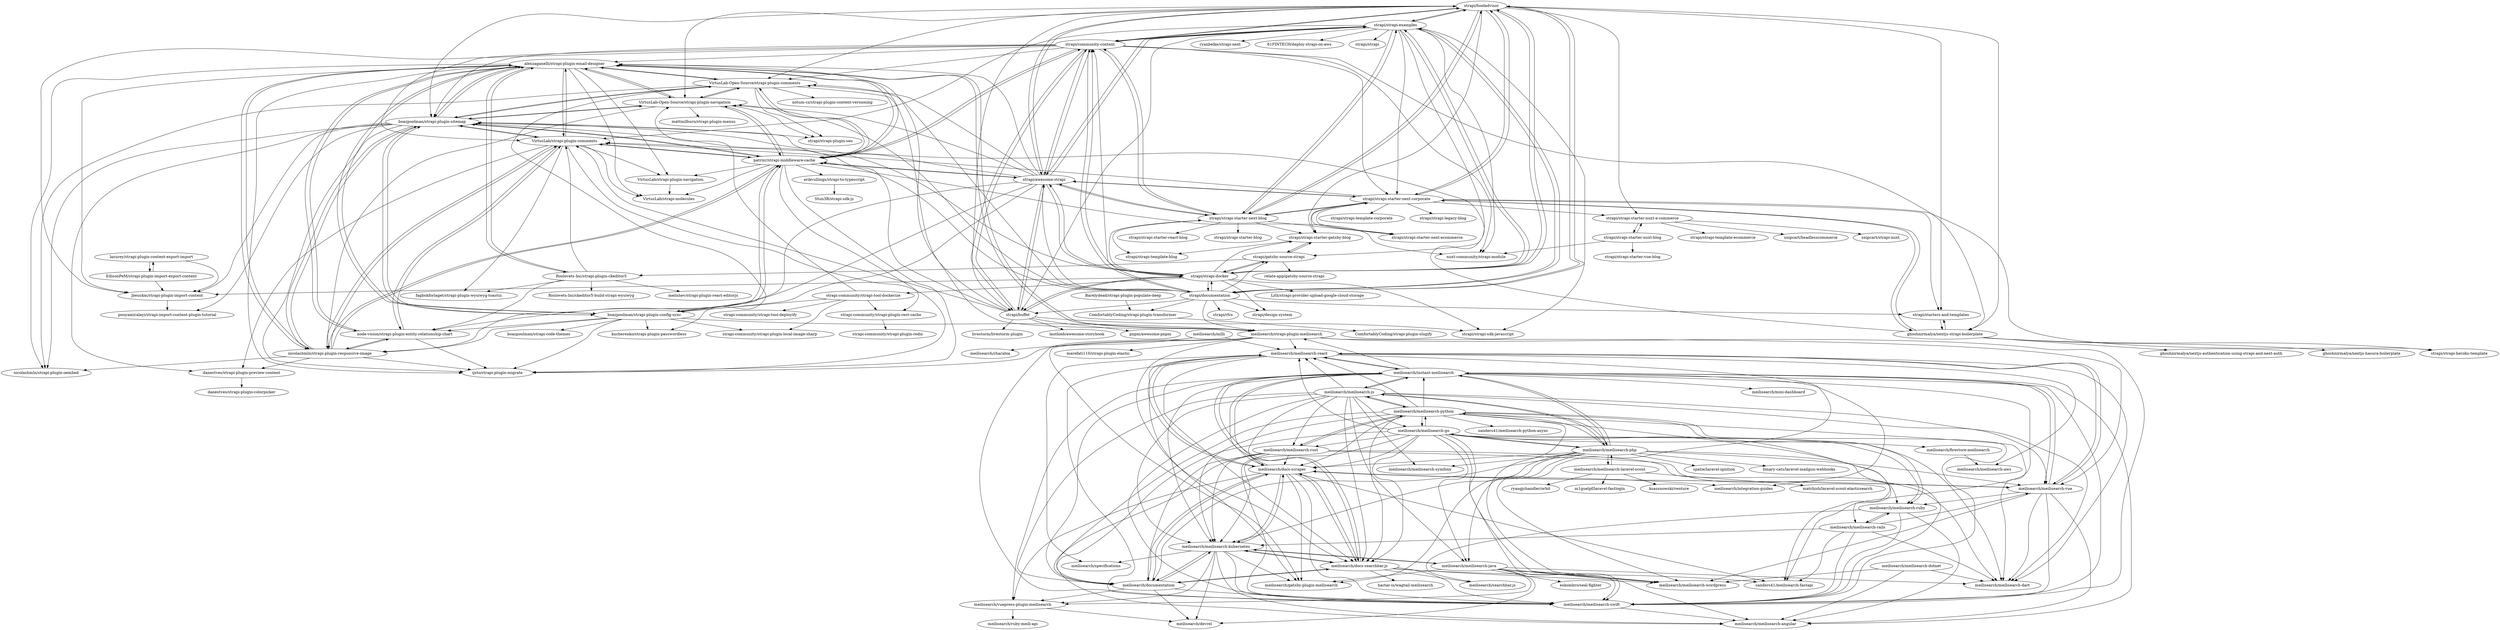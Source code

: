 digraph G {
"strapi/foodadvisor" -> "strapi/strapi-examples"
"strapi/foodadvisor" -> "strapi/community-content"
"strapi/foodadvisor" -> "strapi/awesome-strapi"
"strapi/foodadvisor" -> "strapi/strapi-starter-next-corporate"
"strapi/foodadvisor" -> "strapi/documentation"
"strapi/foodadvisor" -> "strapi/strapi-starter-next-blog"
"strapi/foodadvisor" -> "strapi/strapi-starter-gatsby-blog"
"strapi/foodadvisor" -> "VirtusLab-Open-Source/strapi-plugin-comments"
"strapi/foodadvisor" -> "strapi/buffet"
"strapi/foodadvisor" -> "strapi/strapi-docker"
"strapi/foodadvisor" -> "ghoshnirmalya/nextjs-strapi-boilerplate"
"strapi/foodadvisor" -> "strapi/starters-and-templates"
"strapi/foodadvisor" -> "strapi/strapi-starter-nuxt-e-commerce"
"strapi/foodadvisor" -> "VirtusLab-Open-Source/strapi-plugin-navigation"
"strapi/foodadvisor" -> "boazpoolman/strapi-plugin-sitemap"
"strapi/strapi-examples" -> "strapi/strapi-docker"
"strapi/strapi-examples" -> "strapi/foodadvisor"
"strapi/strapi-examples" -> "strapi/awesome-strapi"
"strapi/strapi-examples" -> "strapi/community-content"
"strapi/strapi-examples" -> "strapi/strapi-sdk-javascript"
"strapi/strapi-examples" -> "strapi/strapi-starter-next-blog"
"strapi/strapi-examples" -> "VirtusLab/strapi-plugin-comments"
"strapi/strapi-examples" -> "nuxt-community/strapi-module" ["e"=1]
"strapi/strapi-examples" -> "strapi/gatsby-source-strapi"
"strapi/strapi-examples" -> "strapi/buffet"
"strapi/strapi-examples" -> "strapi/documentation"
"strapi/strapi-examples" -> "ryanbelke/strapi-next"
"strapi/strapi-examples" -> "strapi/strapi-starter-next-corporate"
"strapi/strapi-examples" -> "61FINTECH/deploy-strapi-on-aws"
"strapi/strapi-examples" -> "strapi/strapi" ["e"=1]
"strapi/awesome-strapi" -> "patrixr/strapi-middleware-cache"
"strapi/awesome-strapi" -> "alexzaganelli/strapi-plugin-email-designer"
"strapi/awesome-strapi" -> "strapi/foodadvisor"
"strapi/awesome-strapi" -> "strapi/strapi-examples"
"strapi/awesome-strapi" -> "nicolashmln/strapi-plugin-responsive-image"
"strapi/awesome-strapi" -> "boazpoolman/strapi-plugin-sitemap"
"strapi/awesome-strapi" -> "boazpoolman/strapi-plugin-config-sync"
"strapi/awesome-strapi" -> "strapi/buffet"
"strapi/awesome-strapi" -> "strapi/community-content"
"strapi/awesome-strapi" -> "strapi/strapi-starter-next-corporate"
"strapi/awesome-strapi" -> "strapi/strapi-docker"
"strapi/awesome-strapi" -> "node-vision/strapi-plugin-entity-relationship-chart"
"strapi/awesome-strapi" -> "strapi/strapi-starter-next-blog"
"strapi/awesome-strapi" -> "VirtusLab-Open-Source/strapi-plugin-navigation"
"strapi/awesome-strapi" -> "VirtusLab-Open-Source/strapi-plugin-comments"
"strapi/strapi-starter-gatsby-blog" -> "strapi/strapi-template-blog"
"strapi/strapi-starter-gatsby-blog" -> "strapi/gatsby-source-strapi"
"meilisearch/meilisearch-react" -> "meilisearch/instant-meilisearch"
"meilisearch/meilisearch-react" -> "meilisearch/meilisearch-dart"
"meilisearch/meilisearch-react" -> "meilisearch/meilisearch-swift"
"meilisearch/meilisearch-react" -> "meilisearch/docs-scraper"
"meilisearch/meilisearch-react" -> "meilisearch/gatsby-plugin-meilisearch"
"meilisearch/meilisearch-react" -> "meilisearch/meilisearch-vue"
"meilisearch/meilisearch-react" -> "meilisearch/meilisearch-wordpress"
"meilisearch/meilisearch-react" -> "meilisearch/specifications"
"meilisearch/meilisearch-react" -> "meilisearch/meilisearch-aws"
"meilisearch/meilisearch-react" -> "meilisearch/docs-searchbar.js"
"meilisearch/meilisearch-js" -> "meilisearch/meilisearch-vue"
"meilisearch/meilisearch-js" -> "meilisearch/meilisearch-react"
"meilisearch/meilisearch-js" -> "meilisearch/meilisearch-python"
"meilisearch/meilisearch-js" -> "meilisearch/docs-scraper"
"meilisearch/meilisearch-js" -> "meilisearch/instant-meilisearch"
"meilisearch/meilisearch-js" -> "meilisearch/documentation"
"meilisearch/meilisearch-js" -> "meilisearch/meilisearch-php"
"meilisearch/meilisearch-js" -> "meilisearch/meilisearch-swift"
"meilisearch/meilisearch-js" -> "meilisearch/meilisearch-rust"
"meilisearch/meilisearch-js" -> "meilisearch/docs-searchbar.js"
"meilisearch/meilisearch-js" -> "meilisearch/meilisearch-java"
"meilisearch/meilisearch-js" -> "meilisearch/meilisearch-go"
"meilisearch/meilisearch-js" -> "meilisearch/meilisearch-symfony"
"meilisearch/meilisearch-js" -> "meilisearch/meilisearch-kubernetes"
"meilisearch/meilisearch-js" -> "meilisearch/meilisearch-dart"
"ComfortablyCoding/strapi-plugin-transformer" -> "ComfortablyCoding/strapi-plugin-slugify"
"strapi/strapi-docker" -> "strapi/strapi-examples"
"strapi/strapi-docker" -> "strapi/awesome-strapi"
"strapi/strapi-docker" -> "strapi/strapi-sdk-javascript"
"strapi/strapi-docker" -> "strapi/gatsby-source-strapi"
"strapi/strapi-docker" -> "strapi/documentation"
"strapi/strapi-docker" -> "strapi/buffet"
"strapi/strapi-docker" -> "strapi/foodadvisor"
"strapi/strapi-docker" -> "boazpoolman/strapi-plugin-sitemap"
"strapi/strapi-docker" -> "jbeuckm/strapi-plugin-import-content"
"strapi/strapi-docker" -> "Lith/strapi-provider-upload-google-cloud-storage"
"strapi/strapi-docker" -> "strapi/community-content"
"strapi/strapi-docker" -> "strapi-community/strapi-tool-dockerize"
"strapi/strapi-docker" -> "strapi/strapi-starter-next-blog"
"strapi/strapi-docker" -> "strapi/strapi-starter-gatsby-blog"
"strapi/strapi-docker" -> "strapi/design-system"
"meilisearch/instant-meilisearch" -> "meilisearch/meilisearch-react"
"meilisearch/instant-meilisearch" -> "meilisearch/meilisearch-vue"
"meilisearch/instant-meilisearch" -> "meilisearch/docs-searchbar.js"
"meilisearch/instant-meilisearch" -> "meilisearch/docs-scraper"
"meilisearch/instant-meilisearch" -> "sanders41/meilisearch-fastapi"
"meilisearch/instant-meilisearch" -> "meilisearch/meilisearch-js"
"meilisearch/instant-meilisearch" -> "meilisearch/mini-dashboard"
"meilisearch/instant-meilisearch" -> "meilisearch/meilisearch-kubernetes"
"meilisearch/instant-meilisearch" -> "meilisearch/meilisearch-php"
"meilisearch/instant-meilisearch" -> "meilisearch/vuepress-plugin-meilisearch"
"meilisearch/instant-meilisearch" -> "meilisearch/meilisearch-swift"
"meilisearch/instant-meilisearch" -> "meilisearch/strapi-plugin-meilisearch"
"meilisearch/instant-meilisearch" -> "meilisearch/integration-guides"
"meilisearch/instant-meilisearch" -> "meilisearch/documentation"
"meilisearch/instant-meilisearch" -> "meilisearch/meilisearch-angular"
"strapi/documentation" -> "strapi/community-content"
"strapi/documentation" -> "strapi/foodadvisor"
"strapi/documentation" -> "strapi/strapi-docker"
"strapi/documentation" -> "VirtusLab-Open-Source/strapi-plugin-comments"
"strapi/documentation" -> "strapi/awesome-strapi"
"strapi/documentation" -> "strapi/starters-and-templates"
"strapi/documentation" -> "strapi/design-system"
"strapi/documentation" -> "strapi/rfcs"
"strapi/documentation" -> "strapi/strapi-examples"
"strapi/documentation" -> "patrixr/strapi-middleware-cache"
"strapi/documentation" -> "ComfortablyCoding/strapi-plugin-transformer"
"strapi/documentation" -> "strapi/buffet"
"strapi/documentation" -> "meilisearch/strapi-plugin-meilisearch"
"strapi/documentation" -> "strapi/gatsby-source-strapi"
"strapi/documentation" -> "VirtusLab-Open-Source/strapi-plugin-navigation"
"meilisearch/meilisearch-php" -> "meilisearch/meilisearch-laravel-scout"
"meilisearch/meilisearch-php" -> "meilisearch/instant-meilisearch"
"meilisearch/meilisearch-php" -> "meilisearch/meilisearch-swift"
"meilisearch/meilisearch-php" -> "meilisearch/meilisearch-kubernetes"
"meilisearch/meilisearch-php" -> "meilisearch/documentation"
"meilisearch/meilisearch-php" -> "meilisearch/meilisearch-symfony"
"meilisearch/meilisearch-php" -> "meilisearch/meilisearch-js"
"meilisearch/meilisearch-php" -> "meilisearch/meilisearch-vue"
"meilisearch/meilisearch-php" -> "meilisearch/docs-scraper"
"meilisearch/meilisearch-php" -> "meilisearch/meilisearch-java"
"meilisearch/meilisearch-php" -> "meilisearch/meilisearch-go"
"meilisearch/meilisearch-php" -> "spatie/laravel-ignition" ["e"=1]
"meilisearch/meilisearch-php" -> "binary-cats/laravel-mailgun-webhooks" ["e"=1]
"meilisearch/meilisearch-php" -> "meilisearch/meilisearch-python"
"meilisearch/meilisearch-php" -> "meilisearch/gatsby-plugin-meilisearch"
"strapi/buffet" -> "boazpoolman/strapi-plugin-sitemap"
"strapi/buffet" -> "strapi/awesome-strapi"
"strapi/buffet" -> "VirtusLab/strapi-plugin-comments"
"strapi/buffet" -> "lauthieb/awesome-storybook" ["e"=1]
"strapi/buffet" -> "strapi/strapi-sdk-javascript"
"strapi/buffet" -> "strapi/community-content"
"strapi/buffet" -> "alexzaganelli/strapi-plugin-email-designer"
"strapi/buffet" -> "pnpm/awesome-pnpm"
"strapi/buffet" -> "livestorm/livestorm-plugin"
"strapi/buffet" -> "strapi/strapi-docker"
"meilisearch/meilisearch-python" -> "meilisearch/meilisearch-rust"
"meilisearch/meilisearch-python" -> "meilisearch/docs-scraper"
"meilisearch/meilisearch-python" -> "meilisearch/meilisearch-dart"
"meilisearch/meilisearch-python" -> "meilisearch/meilisearch-react"
"meilisearch/meilisearch-python" -> "meilisearch/meilisearch-swift"
"meilisearch/meilisearch-python" -> "meilisearch/meilisearch-js"
"meilisearch/meilisearch-python" -> "meilisearch/documentation"
"meilisearch/meilisearch-python" -> "meilisearch/meilisearch-go"
"meilisearch/meilisearch-python" -> "meilisearch/meilisearch-kubernetes"
"meilisearch/meilisearch-python" -> "meilisearch/docs-searchbar.js"
"meilisearch/meilisearch-python" -> "sanders41/meilisearch-fastapi"
"meilisearch/meilisearch-python" -> "sanders41/meilisearch-python-async"
"meilisearch/meilisearch-python" -> "meilisearch/meilisearch-ruby"
"meilisearch/meilisearch-python" -> "meilisearch/instant-meilisearch"
"meilisearch/meilisearch-python" -> "meilisearch/meilisearch-wordpress"
"meilisearch/milli" -> "meilisearch/charabia"
"meilisearch/milli" -> "meilisearch/meilisearch-react"
"meilisearch/milli" -> "meilisearch/meilisearch-swift"
"strapi/strapi-starter-next-blog" -> "strapi/strapi-starter-next-corporate"
"strapi/strapi-starter-next-blog" -> "strapi/strapi-template-blog"
"strapi/strapi-starter-next-blog" -> "strapi/strapi-starter-react-blog"
"strapi/strapi-starter-next-blog" -> "strapi/strapi-starter-next-ecommerce"
"strapi/strapi-starter-next-blog" -> "strapi/awesome-strapi"
"strapi/strapi-starter-next-blog" -> "strapi/community-content"
"strapi/strapi-starter-next-blog" -> "strapi/strapi-starter-gatsby-blog"
"strapi/strapi-starter-next-blog" -> "strapi/strapi-starter-blog"
"strapi/strapi-starter-next-blog" -> "strapi/foodadvisor"
"strapi/strapi-starter-next-blog" -> "strapi/strapi-examples"
"meilisearch/firestore-meilisearch" -> "meilisearch/meilisearch-aws"
"meilisearch/meilisearch-java" -> "meilisearch/meilisearch-swift"
"meilisearch/meilisearch-java" -> "meilisearch/meilisearch-kubernetes"
"meilisearch/meilisearch-java" -> "meilisearch/meilisearch-angular"
"meilisearch/meilisearch-java" -> "meilisearch/meilisearch-dart"
"meilisearch/meilisearch-java" -> "meilisearch/devrel"
"meilisearch/meilisearch-java" -> "meilisearch/gatsby-plugin-meilisearch"
"meilisearch/meilisearch-java" -> "eskombro/seal-fighter"
"meilisearch/meilisearch-java" -> "meilisearch/meilisearch-wordpress"
"meilisearch/meilisearch-java" -> "meilisearch/vuepress-plugin-meilisearch"
"VirtusLab-Open-Source/strapi-plugin-comments" -> "VirtusLab-Open-Source/strapi-plugin-navigation"
"VirtusLab-Open-Source/strapi-plugin-comments" -> "alexzaganelli/strapi-plugin-email-designer"
"VirtusLab-Open-Source/strapi-plugin-comments" -> "boazpoolman/strapi-plugin-sitemap"
"VirtusLab-Open-Source/strapi-plugin-comments" -> "patrixr/strapi-middleware-cache"
"VirtusLab-Open-Source/strapi-plugin-comments" -> "nicolashmln/strapi-plugin-oembed"
"VirtusLab-Open-Source/strapi-plugin-comments" -> "kucherenko/strapi-plugin-passwordless"
"VirtusLab-Open-Source/strapi-plugin-comments" -> "meilisearch/strapi-plugin-meilisearch"
"VirtusLab-Open-Source/strapi-plugin-comments" -> "notum-cz/strapi-plugin-content-versioning"
"VirtusLab-Open-Source/strapi-plugin-comments" -> "strapi/strapi-plugin-seo"
"strapi/community-content" -> "patrixr/strapi-middleware-cache"
"strapi/community-content" -> "boazpoolman/strapi-plugin-sitemap"
"strapi/community-content" -> "strapi/foodadvisor"
"strapi/community-content" -> "strapi/awesome-strapi"
"strapi/community-content" -> "VirtusLab-Open-Source/strapi-plugin-comments"
"strapi/community-content" -> "nuxt-community/strapi-module" ["e"=1]
"strapi/community-content" -> "strapi/strapi-examples"
"strapi/community-content" -> "VirtusLab/strapi-plugin-comments"
"strapi/community-content" -> "strapi/strapi-starter-next-blog"
"strapi/community-content" -> "jbeuckm/strapi-plugin-import-content"
"strapi/community-content" -> "alexzaganelli/strapi-plugin-email-designer"
"strapi/community-content" -> "strapi/buffet"
"strapi/community-content" -> "strapi/strapi-starter-next-corporate"
"strapi/community-content" -> "strapi/documentation"
"strapi/community-content" -> "ghoshnirmalya/nextjs-strapi-boilerplate"
"strapi/strapi-starter-nuxt-blog" -> "strapi/strapi-starter-vue-blog"
"strapi/strapi-starter-nuxt-blog" -> "strapi/strapi-starter-nuxt-e-commerce"
"strapi/strapi-starter-nuxt-blog" -> "nuxt-community/strapi-module" ["e"=1]
"strapi/strapi-starter-next-ecommerce" -> "strapi/strapi-starter-next-corporate"
"ghoshnirmalya/nextjs-strapi-boilerplate" -> "strapi/starters-and-templates"
"ghoshnirmalya/nextjs-strapi-boilerplate" -> "ghoshnirmalya/nextjs-hasura-boilerplate" ["e"=1]
"ghoshnirmalya/nextjs-strapi-boilerplate" -> "strapi/strapi-heroku-template"
"ghoshnirmalya/nextjs-strapi-boilerplate" -> "VirtusLab/strapi-plugin-comments"
"ghoshnirmalya/nextjs-strapi-boilerplate" -> "strapi/strapi-starter-next-corporate"
"ghoshnirmalya/nextjs-strapi-boilerplate" -> "ghoshnirmalya/nextjs-authentication-using-strapi-and-next-auth"
"strapi/starters-and-templates" -> "ghoshnirmalya/nextjs-strapi-boilerplate"
"meilisearch/meilisearch-go" -> "meilisearch/meilisearch-swift"
"meilisearch/meilisearch-go" -> "meilisearch/meilisearch-react"
"meilisearch/meilisearch-go" -> "meilisearch/meilisearch-python"
"meilisearch/meilisearch-go" -> "meilisearch/meilisearch-java"
"meilisearch/meilisearch-go" -> "meilisearch/meilisearch-kubernetes"
"meilisearch/meilisearch-go" -> "meilisearch/docs-searchbar.js"
"meilisearch/meilisearch-go" -> "meilisearch/documentation"
"meilisearch/meilisearch-go" -> "meilisearch/firestore-meilisearch"
"meilisearch/meilisearch-go" -> "meilisearch/docs-scraper"
"meilisearch/meilisearch-go" -> "meilisearch/meilisearch-ruby"
"meilisearch/meilisearch-go" -> "meilisearch/meilisearch-rails"
"meilisearch/meilisearch-go" -> "meilisearch/meilisearch-wordpress"
"meilisearch/meilisearch-go" -> "meilisearch/meilisearch-dart"
"meilisearch/meilisearch-go" -> "meilisearch/meilisearch-rust"
"meilisearch/meilisearch-go" -> "meilisearch/meilisearch-php"
"Roslovets-Inc/strapi-plugin-ckeditor5" -> "Roslovets-Inc/ckeditor5-build-strapi-wysiwyg"
"Roslovets-Inc/strapi-plugin-ckeditor5" -> "alexzaganelli/strapi-plugin-email-designer"
"Roslovets-Inc/strapi-plugin-ckeditor5" -> "melishev/strapi-plugin-react-editorjs"
"Roslovets-Inc/strapi-plugin-ckeditor5" -> "fagbokforlaget/strapi-plugin-wysiwyg-toastui"
"Roslovets-Inc/strapi-plugin-ckeditor5" -> "node-vision/strapi-plugin-entity-relationship-chart"
"Roslovets-Inc/strapi-plugin-ckeditor5" -> "VirtusLab/strapi-plugin-comments"
"strapi/gatsby-source-strapi" -> "strapi/strapi-starter-gatsby-blog"
"strapi/gatsby-source-strapi" -> "relate-app/gatsby-source-strapi"
"strapi/gatsby-source-strapi" -> "strapi/strapi-docker"
"strapi/gatsby-source-strapi" -> "Roslovets-Inc/strapi-plugin-ckeditor5"
"strapi-community/strapi-plugin-rest-cache" -> "strapi-community/strapi-plugin-redis"
"meilisearch/meilisearch-swift" -> "meilisearch/meilisearch-angular"
"alexzaganelli/strapi-plugin-email-designer" -> "VirtusLab/strapi-plugin-comments"
"alexzaganelli/strapi-plugin-email-designer" -> "patrixr/strapi-middleware-cache"
"alexzaganelli/strapi-plugin-email-designer" -> "nicolashmln/strapi-plugin-responsive-image"
"alexzaganelli/strapi-plugin-email-designer" -> "VirtusLab-Open-Source/strapi-plugin-comments"
"alexzaganelli/strapi-plugin-email-designer" -> "VirtusLab/strapi-plugin-navigation"
"alexzaganelli/strapi-plugin-email-designer" -> "meilisearch/strapi-plugin-meilisearch"
"alexzaganelli/strapi-plugin-email-designer" -> "node-vision/strapi-plugin-entity-relationship-chart"
"alexzaganelli/strapi-plugin-email-designer" -> "boazpoolman/strapi-plugin-sitemap"
"alexzaganelli/strapi-plugin-email-designer" -> "VirtusLab-Open-Source/strapi-plugin-navigation"
"alexzaganelli/strapi-plugin-email-designer" -> "boazpoolman/strapi-plugin-config-sync"
"alexzaganelli/strapi-plugin-email-designer" -> "nicolashmln/strapi-plugin-oembed"
"alexzaganelli/strapi-plugin-email-designer" -> "Roslovets-Inc/strapi-plugin-ckeditor5"
"alexzaganelli/strapi-plugin-email-designer" -> "VirtusLab/strapi-molecules"
"alexzaganelli/strapi-plugin-email-designer" -> "ijsto/strapi-plugin-migrate"
"alexzaganelli/strapi-plugin-email-designer" -> "jbeuckm/strapi-plugin-import-content"
"nicolashmln/strapi-plugin-responsive-image" -> "nicolashmln/strapi-plugin-oembed"
"nicolashmln/strapi-plugin-responsive-image" -> "ijsto/strapi-plugin-migrate"
"nicolashmln/strapi-plugin-responsive-image" -> "danestves/strapi-plugin-preview-content"
"nicolashmln/strapi-plugin-responsive-image" -> "node-vision/strapi-plugin-entity-relationship-chart"
"nicolashmln/strapi-plugin-responsive-image" -> "alexzaganelli/strapi-plugin-email-designer"
"nicolashmln/strapi-plugin-responsive-image" -> "patrixr/strapi-middleware-cache"
"nicolashmln/strapi-plugin-responsive-image" -> "VirtusLab/strapi-plugin-comments"
"nicolashmln/strapi-plugin-responsive-image" -> "boazpoolman/strapi-plugin-sitemap"
"strapi-community/strapi-tool-dockerize" -> "strapi-community/strapi-tool-deployify"
"strapi-community/strapi-tool-dockerize" -> "boazpoolman/strapi-plugin-config-sync"
"strapi-community/strapi-tool-dockerize" -> "strapi-community/strapi-plugin-rest-cache"
"strapi-community/strapi-tool-dockerize" -> "strapi-community/strapi-plugin-local-image-sharp"
"strapi-community/strapi-tool-dockerize" -> "VirtusLab-Open-Source/strapi-plugin-navigation"
"meilisearch/meilisearch-kubernetes" -> "meilisearch/meilisearch-swift"
"meilisearch/meilisearch-kubernetes" -> "meilisearch/docs-scraper"
"meilisearch/meilisearch-kubernetes" -> "meilisearch/docs-searchbar.js"
"meilisearch/meilisearch-kubernetes" -> "meilisearch/meilisearch-java"
"meilisearch/meilisearch-kubernetes" -> "meilisearch/meilisearch-angular"
"meilisearch/meilisearch-kubernetes" -> "meilisearch/devrel"
"meilisearch/meilisearch-kubernetes" -> "meilisearch/gatsby-plugin-meilisearch"
"meilisearch/meilisearch-kubernetes" -> "meilisearch/documentation"
"meilisearch/meilisearch-kubernetes" -> "meilisearch/specifications"
"meilisearch/meilisearch-kubernetes" -> "meilisearch/vuepress-plugin-meilisearch"
"boazpoolman/strapi-plugin-sitemap" -> "boazpoolman/strapi-plugin-config-sync"
"boazpoolman/strapi-plugin-sitemap" -> "VirtusLab/strapi-plugin-comments"
"boazpoolman/strapi-plugin-sitemap" -> "patrixr/strapi-middleware-cache"
"boazpoolman/strapi-plugin-sitemap" -> "VirtusLab-Open-Source/strapi-plugin-comments"
"boazpoolman/strapi-plugin-sitemap" -> "nicolashmln/strapi-plugin-responsive-image"
"boazpoolman/strapi-plugin-sitemap" -> "alexzaganelli/strapi-plugin-email-designer"
"boazpoolman/strapi-plugin-sitemap" -> "nicolashmln/strapi-plugin-oembed"
"boazpoolman/strapi-plugin-sitemap" -> "ijsto/strapi-plugin-migrate"
"boazpoolman/strapi-plugin-sitemap" -> "strapi/strapi-plugin-seo"
"boazpoolman/strapi-plugin-sitemap" -> "VirtusLab-Open-Source/strapi-plugin-navigation"
"boazpoolman/strapi-plugin-sitemap" -> "jbeuckm/strapi-plugin-import-content"
"boazpoolman/strapi-plugin-sitemap" -> "danestves/strapi-plugin-preview-content"
"boazpoolman/strapi-plugin-sitemap" -> "pouyamiralayi/strapi-import-content-plugin-tutorial"
"meilisearch/meilisearch-dotnet" -> "meilisearch/meilisearch-wordpress"
"meilisearch/meilisearch-dotnet" -> "meilisearch/meilisearch-dart"
"meilisearch/meilisearch-dotnet" -> "meilisearch/meilisearch-angular"
"meilisearch/meilisearch-laravel-scout" -> "meilisearch/meilisearch-php"
"meilisearch/meilisearch-laravel-scout" -> "ryangjchandler/orbit" ["e"=1]
"meilisearch/meilisearch-laravel-scout" -> "m1guelpf/laravel-fastlogin" ["e"=1]
"meilisearch/meilisearch-laravel-scout" -> "ksassnowski/venture" ["e"=1]
"meilisearch/meilisearch-laravel-scout" -> "matchish/laravel-scout-elasticsearch" ["e"=1]
"strapi/strapi-starter-nuxt-e-commerce" -> "snipcart/strapi-nuxt"
"strapi/strapi-starter-nuxt-e-commerce" -> "strapi/strapi-starter-nuxt-blog"
"strapi/strapi-starter-nuxt-e-commerce" -> "strapi/strapi-template-ecommerce"
"strapi/strapi-starter-nuxt-e-commerce" -> "snipcart/headlesscommerce" ["e"=1]
"Barelydead/strapi-plugin-populate-deep" -> "ComfortablyCoding/strapi-plugin-transformer"
"VirtusLab-Open-Source/strapi-plugin-navigation" -> "VirtusLab-Open-Source/strapi-plugin-comments"
"VirtusLab-Open-Source/strapi-plugin-navigation" -> "alexzaganelli/strapi-plugin-email-designer"
"VirtusLab-Open-Source/strapi-plugin-navigation" -> "nicolashmln/strapi-plugin-responsive-image"
"VirtusLab-Open-Source/strapi-plugin-navigation" -> "mattmilburn/strapi-plugin-menus"
"VirtusLab-Open-Source/strapi-plugin-navigation" -> "strapi/strapi-plugin-seo"
"VirtusLab-Open-Source/strapi-plugin-navigation" -> "patrixr/strapi-middleware-cache"
"VirtusLab-Open-Source/strapi-plugin-navigation" -> "boazpoolman/strapi-plugin-sitemap"
"meilisearch/meilisearch-vue" -> "meilisearch/instant-meilisearch"
"meilisearch/meilisearch-vue" -> "meilisearch/meilisearch-angular"
"meilisearch/meilisearch-vue" -> "meilisearch/meilisearch-swift"
"meilisearch/meilisearch-vue" -> "meilisearch/meilisearch-wordpress"
"meilisearch/meilisearch-vue" -> "meilisearch/meilisearch-react"
"meilisearch/meilisearch-vue" -> "meilisearch/docs-scraper"
"meilisearch/meilisearch-vue" -> "meilisearch/meilisearch-dart"
"meilisearch/meilisearch-vue" -> "meilisearch/meilisearch-ruby"
"node-vision/strapi-plugin-entity-relationship-chart" -> "nicolashmln/strapi-plugin-responsive-image"
"node-vision/strapi-plugin-entity-relationship-chart" -> "alexzaganelli/strapi-plugin-email-designer"
"node-vision/strapi-plugin-entity-relationship-chart" -> "ijsto/strapi-plugin-migrate"
"node-vision/strapi-plugin-entity-relationship-chart" -> "VirtusLab/strapi-plugin-comments"
"meilisearch/meilisearch-rust" -> "meilisearch/meilisearch-swift"
"meilisearch/meilisearch-rust" -> "meilisearch/docs-scraper"
"meilisearch/meilisearch-rust" -> "meilisearch/meilisearch-python"
"meilisearch/meilisearch-rust" -> "meilisearch/meilisearch-kubernetes"
"meilisearch/meilisearch-rust" -> "meilisearch/documentation"
"meilisearch/meilisearch-rust" -> "meilisearch/meilisearch-ruby"
"meilisearch/meilisearch-rust" -> "meilisearch/meilisearch-dart"
"meilisearch/meilisearch-rust" -> "meilisearch/meilisearch-angular"
"lazurey/strapi-plugin-content-export-import" -> "EdisonPeM/strapi-plugin-import-export-content"
"lazurey/strapi-plugin-content-export-import" -> "jbeuckm/strapi-plugin-import-content"
"meilisearch/documentation" -> "meilisearch/meilisearch-swift"
"meilisearch/documentation" -> "meilisearch/devrel"
"meilisearch/documentation" -> "meilisearch/vuepress-plugin-meilisearch"
"meilisearch/documentation" -> "meilisearch/docs-scraper"
"meilisearch/documentation" -> "meilisearch/meilisearch-kubernetes"
"meilisearch/documentation" -> "meilisearch/docs-searchbar.js"
"strapi/strapi-starter-next-corporate" -> "strapi/strapi-starter-next-blog"
"strapi/strapi-starter-next-corporate" -> "strapi/strapi-template-corporate"
"strapi/strapi-starter-next-corporate" -> "strapi/strapi-starter-next-ecommerce"
"strapi/strapi-starter-next-corporate" -> "ghoshnirmalya/nextjs-strapi-boilerplate"
"strapi/strapi-starter-next-corporate" -> "strapi/awesome-strapi"
"strapi/strapi-starter-next-corporate" -> "VirtusLab/strapi-plugin-comments"
"strapi/strapi-starter-next-corporate" -> "strapi/strapi-starter-gatsby-blog"
"strapi/strapi-starter-next-corporate" -> "strapi/strapi-legacy-blog"
"strapi/strapi-starter-next-corporate" -> "strapi/starters-and-templates"
"strapi/strapi-starter-next-corporate" -> "strapi/strapi-heroku-template"
"strapi/strapi-starter-next-corporate" -> "strapi/strapi-starter-nuxt-e-commerce"
"strapi/strapi-starter-next-corporate" -> "strapi/foodadvisor"
"meilisearch/docs-searchbar.js" -> "meilisearch/docs-scraper"
"meilisearch/docs-searchbar.js" -> "meilisearch/meilisearch-swift"
"meilisearch/docs-searchbar.js" -> "meilisearch/meilisearch-kubernetes"
"meilisearch/docs-searchbar.js" -> "sanders41/meilisearch-fastapi"
"meilisearch/docs-searchbar.js" -> "meilisearch/searchbar.js"
"meilisearch/docs-searchbar.js" -> "meilisearch/documentation"
"meilisearch/docs-searchbar.js" -> "meilisearch/instant-meilisearch"
"meilisearch/docs-searchbar.js" -> "meilisearch/meilisearch-wordpress"
"meilisearch/docs-searchbar.js" -> "hactar-is/wagtail-meilisearch"
"EdisonPeM/strapi-plugin-import-export-content" -> "lazurey/strapi-plugin-content-export-import"
"EdisonPeM/strapi-plugin-import-export-content" -> "jbeuckm/strapi-plugin-import-content"
"patrixr/strapi-middleware-cache" -> "VirtusLab/strapi-plugin-comments"
"patrixr/strapi-middleware-cache" -> "alexzaganelli/strapi-plugin-email-designer"
"patrixr/strapi-middleware-cache" -> "nicolashmln/strapi-plugin-responsive-image"
"patrixr/strapi-middleware-cache" -> "ijsto/strapi-plugin-migrate"
"patrixr/strapi-middleware-cache" -> "strapi-community/strapi-plugin-rest-cache"
"patrixr/strapi-middleware-cache" -> "boazpoolman/strapi-plugin-sitemap"
"patrixr/strapi-middleware-cache" -> "VirtusLab/strapi-plugin-navigation"
"patrixr/strapi-middleware-cache" -> "VirtusLab-Open-Source/strapi-plugin-comments"
"patrixr/strapi-middleware-cache" -> "VirtusLab-Open-Source/strapi-plugin-navigation"
"patrixr/strapi-middleware-cache" -> "boazpoolman/strapi-plugin-config-sync"
"patrixr/strapi-middleware-cache" -> "strapi/awesome-strapi"
"patrixr/strapi-middleware-cache" -> "erikvullings/strapi-to-typescript"
"patrixr/strapi-middleware-cache" -> "VirtusLab/strapi-molecules"
"patrixr/strapi-middleware-cache" -> "nuxt-community/strapi-module" ["e"=1]
"patrixr/strapi-middleware-cache" -> "strapi/community-content"
"meilisearch/docs-scraper" -> "meilisearch/docs-searchbar.js"
"meilisearch/docs-scraper" -> "meilisearch/meilisearch-swift"
"meilisearch/docs-scraper" -> "meilisearch/meilisearch-kubernetes"
"meilisearch/docs-scraper" -> "meilisearch/vuepress-plugin-meilisearch"
"meilisearch/docs-scraper" -> "sanders41/meilisearch-fastapi"
"meilisearch/docs-scraper" -> "meilisearch/documentation"
"meilisearch/docs-scraper" -> "meilisearch/meilisearch-react"
"meilisearch/docs-scraper" -> "meilisearch/gatsby-plugin-meilisearch"
"meilisearch/docs-scraper" -> "meilisearch/meilisearch-vue"
"meilisearch/docs-scraper" -> "meilisearch/instant-meilisearch"
"meilisearch/docs-scraper" -> "meilisearch/integration-guides"
"VirtusLab/strapi-plugin-navigation" -> "VirtusLab/strapi-molecules"
"boazpoolman/strapi-plugin-config-sync" -> "boazpoolman/strapi-plugin-sitemap"
"boazpoolman/strapi-plugin-config-sync" -> "ijsto/strapi-plugin-migrate"
"boazpoolman/strapi-plugin-config-sync" -> "alexzaganelli/strapi-plugin-email-designer"
"boazpoolman/strapi-plugin-config-sync" -> "patrixr/strapi-middleware-cache"
"boazpoolman/strapi-plugin-config-sync" -> "nicolashmln/strapi-plugin-responsive-image"
"boazpoolman/strapi-plugin-config-sync" -> "strapi-community/strapi-plugin-local-image-sharp"
"boazpoolman/strapi-plugin-config-sync" -> "meilisearch/strapi-plugin-meilisearch"
"boazpoolman/strapi-plugin-config-sync" -> "boazpoolman/strapi-code-themes"
"boazpoolman/strapi-plugin-config-sync" -> "kucherenko/strapi-plugin-passwordless"
"boazpoolman/strapi-plugin-config-sync" -> "node-vision/strapi-plugin-entity-relationship-chart"
"VirtusLab/strapi-plugin-comments" -> "VirtusLab/strapi-plugin-navigation"
"VirtusLab/strapi-plugin-comments" -> "alexzaganelli/strapi-plugin-email-designer"
"VirtusLab/strapi-plugin-comments" -> "VirtusLab/strapi-molecules"
"VirtusLab/strapi-plugin-comments" -> "danestves/strapi-plugin-preview-content"
"VirtusLab/strapi-plugin-comments" -> "patrixr/strapi-middleware-cache"
"VirtusLab/strapi-plugin-comments" -> "boazpoolman/strapi-plugin-sitemap"
"VirtusLab/strapi-plugin-comments" -> "nicolashmln/strapi-plugin-responsive-image"
"VirtusLab/strapi-plugin-comments" -> "node-vision/strapi-plugin-entity-relationship-chart"
"VirtusLab/strapi-plugin-comments" -> "ijsto/strapi-plugin-migrate"
"VirtusLab/strapi-plugin-comments" -> "fagbokforlaget/strapi-plugin-wysiwyg-toastui"
"meilisearch/strapi-plugin-meilisearch" -> "meilisearch/docs-searchbar.js"
"meilisearch/strapi-plugin-meilisearch" -> "alexzaganelli/strapi-plugin-email-designer"
"meilisearch/strapi-plugin-meilisearch" -> "marefati110/strapi-plugin-elastic"
"meilisearch/strapi-plugin-meilisearch" -> "meilisearch/meilisearch-react"
"meilisearch/strapi-plugin-meilisearch" -> "meilisearch/meilisearch-swift"
"meilisearch/strapi-plugin-meilisearch" -> "meilisearch/gatsby-plugin-meilisearch"
"meilisearch/strapi-plugin-meilisearch" -> "ijsto/strapi-plugin-migrate"
"meilisearch/strapi-plugin-meilisearch" -> "meilisearch/meilisearch-vue"
"meilisearch/meilisearch-rails" -> "meilisearch/meilisearch-ruby"
"meilisearch/meilisearch-rails" -> "sanders41/meilisearch-fastapi"
"meilisearch/meilisearch-rails" -> "meilisearch/meilisearch-dart"
"meilisearch/meilisearch-rails" -> "meilisearch/meilisearch-vue"
"meilisearch/meilisearch-rails" -> "meilisearch/meilisearch-swift"
"meilisearch/meilisearch-rails" -> "meilisearch/meilisearch-kubernetes"
"meilisearch/meilisearch-ruby" -> "meilisearch/meilisearch-rails"
"meilisearch/meilisearch-ruby" -> "meilisearch/meilisearch-angular"
"meilisearch/meilisearch-ruby" -> "meilisearch/searchbar.js"
"meilisearch/meilisearch-ruby" -> "meilisearch/meilisearch-swift"
"erikvullings/strapi-to-typescript" -> "Stun3R/strapi-sdk-js"
"jbeuckm/strapi-plugin-import-content" -> "pouyamiralayi/strapi-import-content-plugin-tutorial"
"meilisearch/vuepress-plugin-meilisearch" -> "meilisearch/devrel"
"meilisearch/vuepress-plugin-meilisearch" -> "meilisearch/ruby-meili-api"
"danestves/strapi-plugin-preview-content" -> "danestves/strapi-plugin-colorpicker"
"strapi/foodadvisor" ["l"="17.127,-11.163"]
"strapi/strapi-examples" ["l"="17.166,-11.166"]
"strapi/community-content" ["l"="17.139,-11.131"]
"strapi/awesome-strapi" ["l"="17.121,-11.137"]
"strapi/strapi-starter-next-corporate" ["l"="17.117,-11.188"]
"strapi/documentation" ["l"="17.146,-11.149"]
"strapi/strapi-starter-next-blog" ["l"="17.143,-11.187"]
"strapi/strapi-starter-gatsby-blog" ["l"="17.168,-11.191"]
"VirtusLab-Open-Source/strapi-plugin-comments" ["l"="17.093,-11.104"]
"strapi/buffet" ["l"="17.162,-11.117"]
"strapi/strapi-docker" ["l"="17.171,-11.14"]
"ghoshnirmalya/nextjs-strapi-boilerplate" ["l"="17.092,-11.169"]
"strapi/starters-and-templates" ["l"="17.095,-11.19"]
"strapi/strapi-starter-nuxt-e-commerce" ["l"="17.08,-11.243"]
"VirtusLab-Open-Source/strapi-plugin-navigation" ["l"="17.099,-11.12"]
"boazpoolman/strapi-plugin-sitemap" ["l"="17.123,-11.104"]
"strapi/strapi-sdk-javascript" ["l"="17.207,-11.128"]
"VirtusLab/strapi-plugin-comments" ["l"="17.138,-11.102"]
"nuxt-community/strapi-module" ["l"="15.851,-10.91"]
"strapi/gatsby-source-strapi" ["l"="17.195,-11.162"]
"ryanbelke/strapi-next" ["l"="17.207,-11.204"]
"61FINTECH/deploy-strapi-on-aws" ["l"="17.234,-11.2"]
"strapi/strapi" ["l"="26.768,-26.301"]
"patrixr/strapi-middleware-cache" ["l"="17.108,-11.102"]
"alexzaganelli/strapi-plugin-email-designer" ["l"="17.113,-11.083"]
"nicolashmln/strapi-plugin-responsive-image" ["l"="17.124,-11.09"]
"boazpoolman/strapi-plugin-config-sync" ["l"="17.088,-11.086"]
"node-vision/strapi-plugin-entity-relationship-chart" ["l"="17.138,-11.082"]
"strapi/strapi-template-blog" ["l"="17.167,-11.218"]
"meilisearch/meilisearch-react" ["l"="16.985,-10.968"]
"meilisearch/instant-meilisearch" ["l"="17.016,-10.956"]
"meilisearch/meilisearch-dart" ["l"="16.954,-10.962"]
"meilisearch/meilisearch-swift" ["l"="16.978,-10.957"]
"meilisearch/docs-scraper" ["l"="17.001,-10.949"]
"meilisearch/gatsby-plugin-meilisearch" ["l"="17.02,-10.977"]
"meilisearch/meilisearch-vue" ["l"="16.992,-10.977"]
"meilisearch/meilisearch-wordpress" ["l"="16.965,-10.986"]
"meilisearch/specifications" ["l"="16.969,-10.928"]
"meilisearch/meilisearch-aws" ["l"="16.954,-11.003"]
"meilisearch/docs-searchbar.js" ["l"="17.005,-10.973"]
"meilisearch/meilisearch-js" ["l"="16.985,-10.934"]
"meilisearch/meilisearch-python" ["l"="16.969,-10.947"]
"meilisearch/documentation" ["l"="16.998,-10.961"]
"meilisearch/meilisearch-php" ["l"="17.005,-10.931"]
"meilisearch/meilisearch-rust" ["l"="16.956,-10.94"]
"meilisearch/meilisearch-java" ["l"="16.981,-10.982"]
"meilisearch/meilisearch-go" ["l"="16.968,-10.969"]
"meilisearch/meilisearch-symfony" ["l"="16.992,-10.897"]
"meilisearch/meilisearch-kubernetes" ["l"="16.989,-10.956"]
"ComfortablyCoding/strapi-plugin-transformer" ["l"="17.202,-11.229"]
"ComfortablyCoding/strapi-plugin-slugify" ["l"="17.223,-11.245"]
"jbeuckm/strapi-plugin-import-content" ["l"="17.162,-11.078"]
"Lith/strapi-provider-upload-google-cloud-storage" ["l"="17.243,-11.132"]
"strapi-community/strapi-tool-dockerize" ["l"="17.072,-11.133"]
"strapi/design-system" ["l"="17.22,-11.154"]
"sanders41/meilisearch-fastapi" ["l"="16.982,-10.945"]
"meilisearch/mini-dashboard" ["l"="17.064,-10.923"]
"meilisearch/vuepress-plugin-meilisearch" ["l"="17.001,-10.989"]
"meilisearch/strapi-plugin-meilisearch" ["l"="17.055,-11.029"]
"meilisearch/integration-guides" ["l"="17.039,-10.931"]
"meilisearch/meilisearch-angular" ["l"="16.964,-10.96"]
"strapi/rfcs" ["l"="17.19,-11.19"]
"meilisearch/meilisearch-laravel-scout" ["l"="17.022,-10.884"]
"spatie/laravel-ignition" ["l"="-27.503,-40.794"]
"binary-cats/laravel-mailgun-webhooks" ["l"="-27.388,-40.695"]
"lauthieb/awesome-storybook" ["l"="27.243,-19.212"]
"pnpm/awesome-pnpm" ["l"="17.218,-11.098"]
"livestorm/livestorm-plugin" ["l"="17.195,-11.104"]
"sanders41/meilisearch-python-async" ["l"="16.925,-10.928"]
"meilisearch/meilisearch-ruby" ["l"="16.948,-10.977"]
"meilisearch/milli" ["l"="16.942,-10.903"]
"meilisearch/charabia" ["l"="16.915,-10.869"]
"strapi/strapi-starter-react-blog" ["l"="17.16,-11.25"]
"strapi/strapi-starter-next-ecommerce" ["l"="17.125,-11.22"]
"strapi/strapi-starter-blog" ["l"="17.15,-11.23"]
"meilisearch/firestore-meilisearch" ["l"="16.931,-11.006"]
"meilisearch/devrel" ["l"="17.012,-10.987"]
"eskombro/seal-fighter" ["l"="16.977,-11.01"]
"nicolashmln/strapi-plugin-oembed" ["l"="17.093,-11.071"]
"kucherenko/strapi-plugin-passwordless" ["l"="17.063,-11.083"]
"notum-cz/strapi-plugin-content-versioning" ["l"="17.043,-11.091"]
"strapi/strapi-plugin-seo" ["l"="17.075,-11.11"]
"strapi/strapi-starter-nuxt-blog" ["l"="17.064,-11.281"]
"strapi/strapi-starter-vue-blog" ["l"="17.049,-11.312"]
"ghoshnirmalya/nextjs-hasura-boilerplate" ["l"="26.422,-31.048"]
"strapi/strapi-heroku-template" ["l"="17.073,-11.2"]
"ghoshnirmalya/nextjs-authentication-using-strapi-and-next-auth" ["l"="17.059,-11.18"]
"meilisearch/meilisearch-rails" ["l"="16.941,-10.956"]
"Roslovets-Inc/strapi-plugin-ckeditor5" ["l"="17.178,-11.087"]
"Roslovets-Inc/ckeditor5-build-strapi-wysiwyg" ["l"="17.208,-11.07"]
"melishev/strapi-plugin-react-editorjs" ["l"="17.235,-11.064"]
"fagbokforlaget/strapi-plugin-wysiwyg-toastui" ["l"="17.178,-11.066"]
"relate-app/gatsby-source-strapi" ["l"="17.235,-11.174"]
"strapi-community/strapi-plugin-rest-cache" ["l"="17.048,-11.132"]
"strapi-community/strapi-plugin-redis" ["l"="17.017,-11.14"]
"VirtusLab/strapi-plugin-navigation" ["l"="17.116,-11.058"]
"VirtusLab/strapi-molecules" ["l"="17.127,-11.067"]
"ijsto/strapi-plugin-migrate" ["l"="17.105,-11.069"]
"danestves/strapi-plugin-preview-content" ["l"="17.14,-11.06"]
"strapi-community/strapi-tool-deployify" ["l"="17.04,-11.154"]
"strapi-community/strapi-plugin-local-image-sharp" ["l"="17.057,-11.107"]
"pouyamiralayi/strapi-import-content-plugin-tutorial" ["l"="17.156,-11.061"]
"meilisearch/meilisearch-dotnet" ["l"="16.923,-10.978"]
"ryangjchandler/orbit" ["l"="-25.858,-40.342"]
"m1guelpf/laravel-fastlogin" ["l"="-25.83,-40.307"]
"ksassnowski/venture" ["l"="-25.807,-40.29"]
"matchish/laravel-scout-elasticsearch" ["l"="-25.751,-40.058"]
"snipcart/strapi-nuxt" ["l"="17.087,-11.272"]
"strapi/strapi-template-ecommerce" ["l"="17.048,-11.258"]
"snipcart/headlesscommerce" ["l"="26.716,-31.032"]
"Barelydead/strapi-plugin-populate-deep" ["l"="17.228,-11.264"]
"mattmilburn/strapi-plugin-menus" ["l"="17.04,-11.116"]
"lazurey/strapi-plugin-content-export-import" ["l"="17.191,-11.027"]
"EdisonPeM/strapi-plugin-import-export-content" ["l"="17.204,-11.04"]
"strapi/strapi-template-corporate" ["l"="17.113,-11.243"]
"strapi/strapi-legacy-blog" ["l"="17.095,-11.221"]
"meilisearch/searchbar.js" ["l"="16.974,-10.995"]
"hactar-is/wagtail-meilisearch" ["l"="17.04,-10.978"]
"erikvullings/strapi-to-typescript" ["l"="17.124,-11.02"]
"boazpoolman/strapi-code-themes" ["l"="17.057,-11.064"]
"marefati110/strapi-plugin-elastic" ["l"="17.068,-11.006"]
"Stun3R/strapi-sdk-js" ["l"="17.14,-10.983"]
"meilisearch/ruby-meili-api" ["l"="17.002,-11.012"]
"danestves/strapi-plugin-colorpicker" ["l"="17.156,-11.025"]
}
